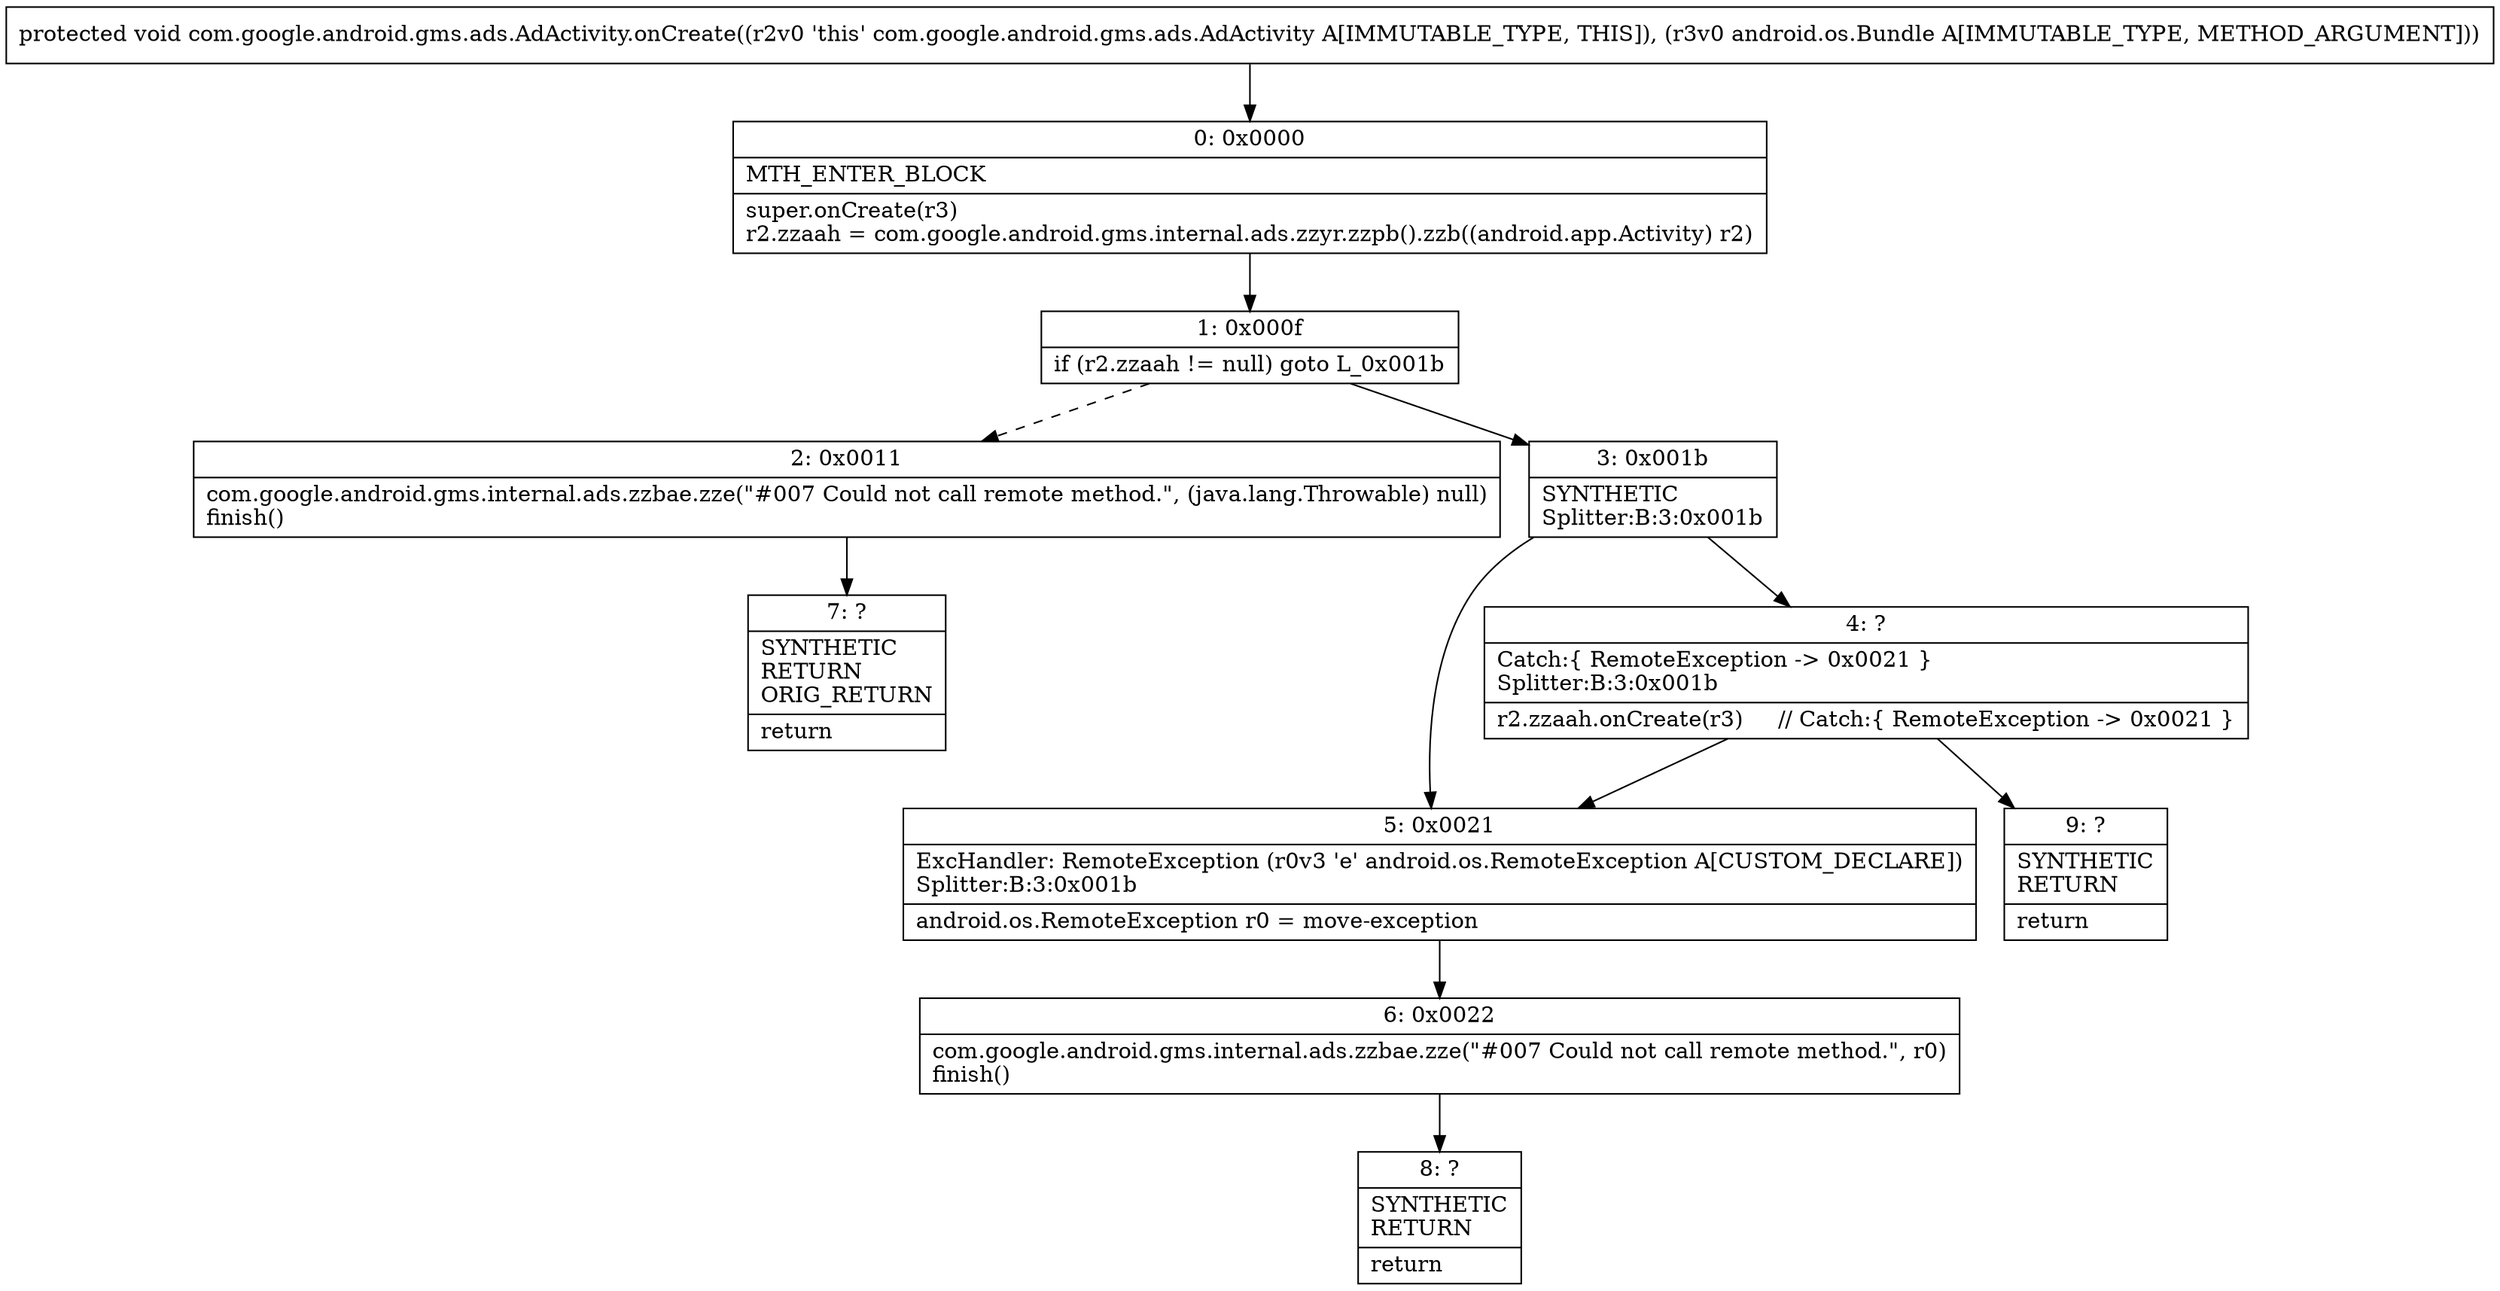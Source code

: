 digraph "CFG forcom.google.android.gms.ads.AdActivity.onCreate(Landroid\/os\/Bundle;)V" {
Node_0 [shape=record,label="{0\:\ 0x0000|MTH_ENTER_BLOCK\l|super.onCreate(r3)\lr2.zzaah = com.google.android.gms.internal.ads.zzyr.zzpb().zzb((android.app.Activity) r2)\l}"];
Node_1 [shape=record,label="{1\:\ 0x000f|if (r2.zzaah != null) goto L_0x001b\l}"];
Node_2 [shape=record,label="{2\:\ 0x0011|com.google.android.gms.internal.ads.zzbae.zze(\"#007 Could not call remote method.\", (java.lang.Throwable) null)\lfinish()\l}"];
Node_3 [shape=record,label="{3\:\ 0x001b|SYNTHETIC\lSplitter:B:3:0x001b\l}"];
Node_4 [shape=record,label="{4\:\ ?|Catch:\{ RemoteException \-\> 0x0021 \}\lSplitter:B:3:0x001b\l|r2.zzaah.onCreate(r3)     \/\/ Catch:\{ RemoteException \-\> 0x0021 \}\l}"];
Node_5 [shape=record,label="{5\:\ 0x0021|ExcHandler: RemoteException (r0v3 'e' android.os.RemoteException A[CUSTOM_DECLARE])\lSplitter:B:3:0x001b\l|android.os.RemoteException r0 = move\-exception\l}"];
Node_6 [shape=record,label="{6\:\ 0x0022|com.google.android.gms.internal.ads.zzbae.zze(\"#007 Could not call remote method.\", r0)\lfinish()\l}"];
Node_7 [shape=record,label="{7\:\ ?|SYNTHETIC\lRETURN\lORIG_RETURN\l|return\l}"];
Node_8 [shape=record,label="{8\:\ ?|SYNTHETIC\lRETURN\l|return\l}"];
Node_9 [shape=record,label="{9\:\ ?|SYNTHETIC\lRETURN\l|return\l}"];
MethodNode[shape=record,label="{protected void com.google.android.gms.ads.AdActivity.onCreate((r2v0 'this' com.google.android.gms.ads.AdActivity A[IMMUTABLE_TYPE, THIS]), (r3v0 android.os.Bundle A[IMMUTABLE_TYPE, METHOD_ARGUMENT])) }"];
MethodNode -> Node_0;
Node_0 -> Node_1;
Node_1 -> Node_2[style=dashed];
Node_1 -> Node_3;
Node_2 -> Node_7;
Node_3 -> Node_4;
Node_3 -> Node_5;
Node_4 -> Node_5;
Node_4 -> Node_9;
Node_5 -> Node_6;
Node_6 -> Node_8;
}

